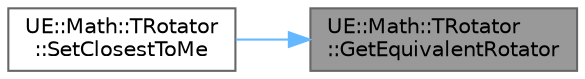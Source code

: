 digraph "UE::Math::TRotator::GetEquivalentRotator"
{
 // INTERACTIVE_SVG=YES
 // LATEX_PDF_SIZE
  bgcolor="transparent";
  edge [fontname=Helvetica,fontsize=10,labelfontname=Helvetica,labelfontsize=10];
  node [fontname=Helvetica,fontsize=10,shape=box,height=0.2,width=0.4];
  rankdir="RL";
  Node1 [id="Node000001",label="UE::Math::TRotator\l::GetEquivalentRotator",height=0.2,width=0.4,color="gray40", fillcolor="grey60", style="filled", fontcolor="black",tooltip="Return a Rotator that has the same rotation but has different degree values for Yaw,..."];
  Node1 -> Node2 [id="edge1_Node000001_Node000002",dir="back",color="steelblue1",style="solid",tooltip=" "];
  Node2 [id="Node000002",label="UE::Math::TRotator\l::SetClosestToMe",height=0.2,width=0.4,color="grey40", fillcolor="white", style="filled",URL="$d8/dd7/structUE_1_1Math_1_1TRotator.html#a4ae9dbdac6c9daf4f0cee5ba49d54c10",tooltip="Modify if necessary the passed in rotator to be the closest rotator to it based upon it's equivalent."];
}
